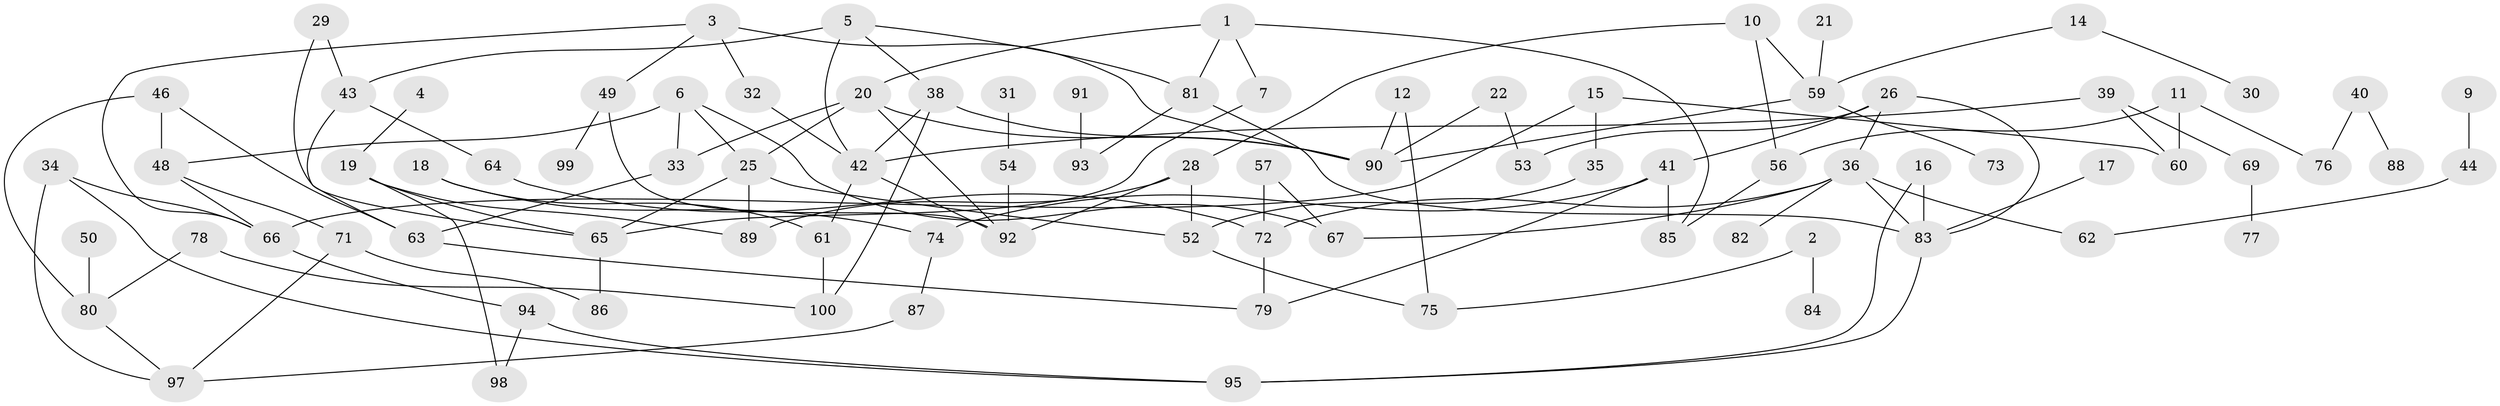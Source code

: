 // original degree distribution, {1: 0.25, 4: 0.16666666666666666, 2: 0.25, 0: 0.08333333333333333, 3: 0.1875, 5: 0.034722222222222224, 6: 0.013888888888888888, 7: 0.013888888888888888}
// Generated by graph-tools (version 1.1) at 2025/35/03/04/25 23:35:50]
// undirected, 86 vertices, 124 edges
graph export_dot {
  node [color=gray90,style=filled];
  1;
  2;
  3;
  4;
  5;
  6;
  7;
  9;
  10;
  11;
  12;
  14;
  15;
  16;
  17;
  18;
  19;
  20;
  21;
  22;
  25;
  26;
  28;
  29;
  30;
  31;
  32;
  33;
  34;
  35;
  36;
  38;
  39;
  40;
  41;
  42;
  43;
  44;
  46;
  48;
  49;
  50;
  52;
  53;
  54;
  56;
  57;
  59;
  60;
  61;
  62;
  63;
  64;
  65;
  66;
  67;
  69;
  71;
  72;
  73;
  74;
  75;
  76;
  77;
  78;
  79;
  80;
  81;
  82;
  83;
  84;
  85;
  86;
  87;
  88;
  89;
  90;
  91;
  92;
  93;
  94;
  95;
  97;
  98;
  99;
  100;
  1 -- 7 [weight=1.0];
  1 -- 20 [weight=1.0];
  1 -- 81 [weight=1.0];
  1 -- 85 [weight=1.0];
  2 -- 75 [weight=1.0];
  2 -- 84 [weight=1.0];
  3 -- 32 [weight=1.0];
  3 -- 49 [weight=1.0];
  3 -- 66 [weight=1.0];
  3 -- 90 [weight=1.0];
  4 -- 19 [weight=1.0];
  5 -- 38 [weight=1.0];
  5 -- 42 [weight=1.0];
  5 -- 43 [weight=1.0];
  5 -- 81 [weight=1.0];
  6 -- 25 [weight=1.0];
  6 -- 33 [weight=1.0];
  6 -- 48 [weight=1.0];
  6 -- 67 [weight=1.0];
  7 -- 65 [weight=1.0];
  9 -- 44 [weight=1.0];
  10 -- 28 [weight=1.0];
  10 -- 56 [weight=1.0];
  10 -- 59 [weight=1.0];
  11 -- 56 [weight=1.0];
  11 -- 60 [weight=1.0];
  11 -- 76 [weight=1.0];
  12 -- 75 [weight=1.0];
  12 -- 90 [weight=1.0];
  14 -- 30 [weight=1.0];
  14 -- 59 [weight=1.0];
  15 -- 35 [weight=1.0];
  15 -- 60 [weight=1.0];
  15 -- 66 [weight=1.0];
  16 -- 83 [weight=1.0];
  16 -- 95 [weight=1.0];
  17 -- 83 [weight=1.0];
  18 -- 61 [weight=1.0];
  18 -- 74 [weight=1.0];
  19 -- 65 [weight=1.0];
  19 -- 89 [weight=1.0];
  19 -- 98 [weight=1.0];
  20 -- 25 [weight=1.0];
  20 -- 33 [weight=1.0];
  20 -- 90 [weight=1.0];
  20 -- 92 [weight=1.0];
  21 -- 59 [weight=1.0];
  22 -- 53 [weight=1.0];
  22 -- 90 [weight=1.0];
  25 -- 52 [weight=1.0];
  25 -- 65 [weight=1.0];
  25 -- 89 [weight=1.0];
  26 -- 36 [weight=1.0];
  26 -- 41 [weight=1.0];
  26 -- 53 [weight=1.0];
  26 -- 83 [weight=1.0];
  28 -- 52 [weight=1.0];
  28 -- 89 [weight=1.0];
  28 -- 92 [weight=1.0];
  29 -- 43 [weight=1.0];
  29 -- 65 [weight=1.0];
  31 -- 54 [weight=1.0];
  32 -- 42 [weight=1.0];
  33 -- 63 [weight=1.0];
  34 -- 66 [weight=1.0];
  34 -- 95 [weight=1.0];
  34 -- 97 [weight=1.0];
  35 -- 52 [weight=1.0];
  36 -- 62 [weight=1.0];
  36 -- 67 [weight=1.0];
  36 -- 72 [weight=1.0];
  36 -- 82 [weight=1.0];
  36 -- 83 [weight=1.0];
  38 -- 42 [weight=1.0];
  38 -- 90 [weight=1.0];
  38 -- 100 [weight=1.0];
  39 -- 42 [weight=1.0];
  39 -- 60 [weight=1.0];
  39 -- 69 [weight=1.0];
  40 -- 76 [weight=1.0];
  40 -- 88 [weight=1.0];
  41 -- 74 [weight=1.0];
  41 -- 79 [weight=1.0];
  41 -- 85 [weight=1.0];
  42 -- 61 [weight=1.0];
  42 -- 92 [weight=1.0];
  43 -- 63 [weight=1.0];
  43 -- 64 [weight=1.0];
  44 -- 62 [weight=1.0];
  46 -- 48 [weight=1.0];
  46 -- 63 [weight=1.0];
  46 -- 80 [weight=1.0];
  48 -- 66 [weight=1.0];
  48 -- 71 [weight=1.0];
  49 -- 92 [weight=1.0];
  49 -- 99 [weight=1.0];
  50 -- 80 [weight=1.0];
  52 -- 75 [weight=1.0];
  54 -- 92 [weight=2.0];
  56 -- 85 [weight=1.0];
  57 -- 67 [weight=1.0];
  57 -- 72 [weight=1.0];
  59 -- 73 [weight=1.0];
  59 -- 90 [weight=1.0];
  61 -- 100 [weight=1.0];
  63 -- 79 [weight=1.0];
  64 -- 72 [weight=1.0];
  65 -- 86 [weight=1.0];
  66 -- 94 [weight=1.0];
  69 -- 77 [weight=1.0];
  71 -- 86 [weight=1.0];
  71 -- 97 [weight=1.0];
  72 -- 79 [weight=1.0];
  74 -- 87 [weight=1.0];
  78 -- 80 [weight=1.0];
  78 -- 100 [weight=1.0];
  80 -- 97 [weight=1.0];
  81 -- 83 [weight=1.0];
  81 -- 93 [weight=1.0];
  83 -- 95 [weight=1.0];
  87 -- 97 [weight=1.0];
  91 -- 93 [weight=1.0];
  94 -- 95 [weight=1.0];
  94 -- 98 [weight=1.0];
}
